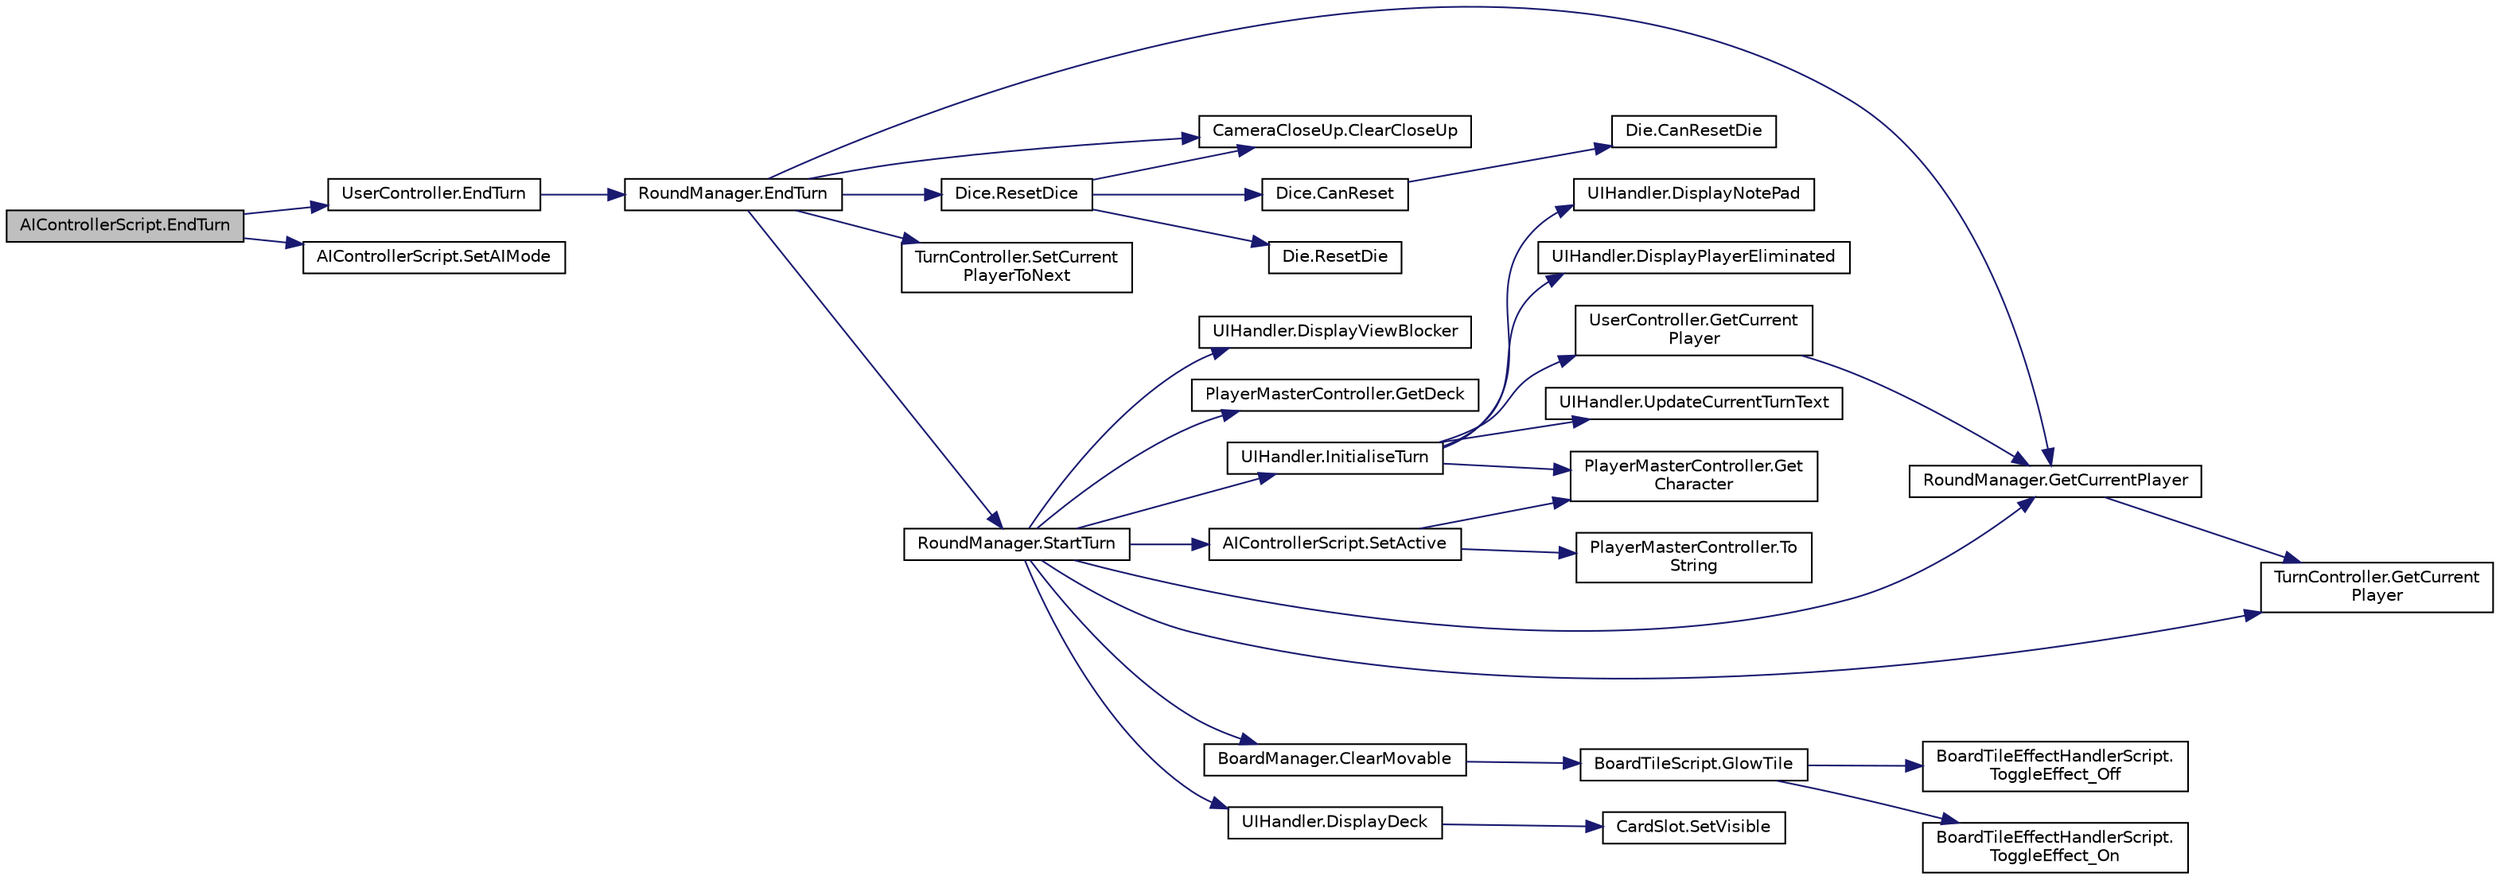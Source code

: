 digraph "AIControllerScript.EndTurn"
{
 // LATEX_PDF_SIZE
  edge [fontname="Helvetica",fontsize="10",labelfontname="Helvetica",labelfontsize="10"];
  node [fontname="Helvetica",fontsize="10",shape=record];
  rankdir="LR";
  Node1 [label="AIControllerScript.EndTurn",height=0.2,width=0.4,color="black", fillcolor="grey75", style="filled", fontcolor="black",tooltip="have AI to end turn"];
  Node1 -> Node2 [color="midnightblue",fontsize="10",style="solid",fontname="Helvetica"];
  Node2 [label="UserController.EndTurn",height=0.2,width=0.4,color="black", fillcolor="white", style="filled",URL="$class_user_controller.html#ab90611f541e20c125133d09b62407f41",tooltip=" "];
  Node2 -> Node3 [color="midnightblue",fontsize="10",style="solid",fontname="Helvetica"];
  Node3 [label="RoundManager.EndTurn",height=0.2,width=0.4,color="black", fillcolor="white", style="filled",URL="$class_round_manager.html#a29177f2e27c6c4af55dfa3c48d67cfb0",tooltip="Ending the turn. Returns the next player"];
  Node3 -> Node4 [color="midnightblue",fontsize="10",style="solid",fontname="Helvetica"];
  Node4 [label="CameraCloseUp.ClearCloseUp",height=0.2,width=0.4,color="black", fillcolor="white", style="filled",URL="$class_camera_close_up.html#ad31062bdf359a453fc85ebdd71fa1bae",tooltip=" "];
  Node3 -> Node5 [color="midnightblue",fontsize="10",style="solid",fontname="Helvetica"];
  Node5 [label="RoundManager.GetCurrentPlayer",height=0.2,width=0.4,color="black", fillcolor="white", style="filled",URL="$class_round_manager.html#aab3f49a5e05508a8e023a497e763c1c8",tooltip="Gets the player controller for the current player"];
  Node5 -> Node6 [color="midnightblue",fontsize="10",style="solid",fontname="Helvetica"];
  Node6 [label="TurnController.GetCurrent\lPlayer",height=0.2,width=0.4,color="black", fillcolor="white", style="filled",URL="$class_turn_controller.html#af16e42b7e61c5a999291327e2e556caa",tooltip=" "];
  Node3 -> Node7 [color="midnightblue",fontsize="10",style="solid",fontname="Helvetica"];
  Node7 [label="Dice.ResetDice",height=0.2,width=0.4,color="black", fillcolor="white", style="filled",URL="$class_dice.html#ade1dc529eeb31f31e668c595c5748e67",tooltip=" "];
  Node7 -> Node8 [color="midnightblue",fontsize="10",style="solid",fontname="Helvetica"];
  Node8 [label="Dice.CanReset",height=0.2,width=0.4,color="black", fillcolor="white", style="filled",URL="$class_dice.html#ace4c995eb73b784d1076fde140ce85af",tooltip=" "];
  Node8 -> Node9 [color="midnightblue",fontsize="10",style="solid",fontname="Helvetica"];
  Node9 [label="Die.CanResetDie",height=0.2,width=0.4,color="black", fillcolor="white", style="filled",URL="$class_die.html#a390d46459637fd249926cda472255d84",tooltip=" "];
  Node7 -> Node4 [color="midnightblue",fontsize="10",style="solid",fontname="Helvetica"];
  Node7 -> Node10 [color="midnightblue",fontsize="10",style="solid",fontname="Helvetica"];
  Node10 [label="Die.ResetDie",height=0.2,width=0.4,color="black", fillcolor="white", style="filled",URL="$class_die.html#abc11c3d2bf0c0fba1555093eb5a8469e",tooltip=" "];
  Node3 -> Node11 [color="midnightblue",fontsize="10",style="solid",fontname="Helvetica"];
  Node11 [label="TurnController.SetCurrent\lPlayerToNext",height=0.2,width=0.4,color="black", fillcolor="white", style="filled",URL="$class_turn_controller.html#ade13993ccd7681d71cec356829df0f18",tooltip=" "];
  Node3 -> Node12 [color="midnightblue",fontsize="10",style="solid",fontname="Helvetica"];
  Node12 [label="RoundManager.StartTurn",height=0.2,width=0.4,color="black", fillcolor="white", style="filled",URL="$class_round_manager.html#acf644ae21a6f9ebc2a476fc8603e18fc",tooltip="Method for starting the turn"];
  Node12 -> Node13 [color="midnightblue",fontsize="10",style="solid",fontname="Helvetica"];
  Node13 [label="BoardManager.ClearMovable",height=0.2,width=0.4,color="black", fillcolor="white", style="filled",URL="$class_board_manager.html#a653d38723d03f890d38a1b68a855c569",tooltip=" "];
  Node13 -> Node14 [color="midnightblue",fontsize="10",style="solid",fontname="Helvetica"];
  Node14 [label="BoardTileScript.GlowTile",height=0.2,width=0.4,color="black", fillcolor="white", style="filled",URL="$class_board_tile_script.html#a3ff1d3c491fe4d7e421a624ac0b5be6f",tooltip="setting the glow on the tile"];
  Node14 -> Node15 [color="midnightblue",fontsize="10",style="solid",fontname="Helvetica"];
  Node15 [label="BoardTileEffectHandlerScript.\lToggleEffect_Off",height=0.2,width=0.4,color="black", fillcolor="white", style="filled",URL="$class_board_tile_effect_handler_script.html#a93e813816ff40b3602de22f87a694766",tooltip="turn off the effect for when player can move to that tile"];
  Node14 -> Node16 [color="midnightblue",fontsize="10",style="solid",fontname="Helvetica"];
  Node16 [label="BoardTileEffectHandlerScript.\lToggleEffect_On",height=0.2,width=0.4,color="black", fillcolor="white", style="filled",URL="$class_board_tile_effect_handler_script.html#a7bf5b2a819cb44463464d5c951bf3143",tooltip="turn on the effect for when player can move to that tile"];
  Node12 -> Node17 [color="midnightblue",fontsize="10",style="solid",fontname="Helvetica"];
  Node17 [label="UIHandler.DisplayDeck",height=0.2,width=0.4,color="black", fillcolor="white", style="filled",URL="$class_u_i_handler.html#affac6b69bae9622fe2d5ef41990456aa",tooltip="Display the list of cards"];
  Node17 -> Node18 [color="midnightblue",fontsize="10",style="solid",fontname="Helvetica"];
  Node18 [label="CardSlot.SetVisible",height=0.2,width=0.4,color="black", fillcolor="white", style="filled",URL="$class_card_slot.html#af678d8249e4d52bb791b47d4ed75e7f3",tooltip=" "];
  Node12 -> Node19 [color="midnightblue",fontsize="10",style="solid",fontname="Helvetica"];
  Node19 [label="UIHandler.DisplayViewBlocker",height=0.2,width=0.4,color="black", fillcolor="white", style="filled",URL="$class_u_i_handler.html#abe1710aca2abe4dbb489f0c49a3af879",tooltip="To display the View Blocker can include the name of the player that needs it's attention"];
  Node12 -> Node5 [color="midnightblue",fontsize="10",style="solid",fontname="Helvetica"];
  Node12 -> Node6 [color="midnightblue",fontsize="10",style="solid",fontname="Helvetica"];
  Node12 -> Node20 [color="midnightblue",fontsize="10",style="solid",fontname="Helvetica"];
  Node20 [label="PlayerMasterController.GetDeck",height=0.2,width=0.4,color="black", fillcolor="white", style="filled",URL="$class_player_master_controller.html#a0a7dd34344c455ef5a0d84c2f7c4a4d6",tooltip=" "];
  Node12 -> Node21 [color="midnightblue",fontsize="10",style="solid",fontname="Helvetica"];
  Node21 [label="UIHandler.InitialiseTurn",height=0.2,width=0.4,color="black", fillcolor="white", style="filled",URL="$class_u_i_handler.html#ac072319b13f11e5ac215a0ed6ab11aa9",tooltip=" "];
  Node21 -> Node22 [color="midnightblue",fontsize="10",style="solid",fontname="Helvetica"];
  Node22 [label="UIHandler.DisplayNotePad",height=0.2,width=0.4,color="black", fillcolor="white", style="filled",URL="$class_u_i_handler.html#abe1c78d110b0a4374daed98df71fcff1",tooltip=" "];
  Node21 -> Node23 [color="midnightblue",fontsize="10",style="solid",fontname="Helvetica"];
  Node23 [label="UIHandler.DisplayPlayerEliminated",height=0.2,width=0.4,color="black", fillcolor="white", style="filled",URL="$class_u_i_handler.html#a2db6b92acd51a72b431b3eacb3884ddd",tooltip=" "];
  Node21 -> Node24 [color="midnightblue",fontsize="10",style="solid",fontname="Helvetica"];
  Node24 [label="PlayerMasterController.Get\lCharacter",height=0.2,width=0.4,color="black", fillcolor="white", style="filled",URL="$class_player_master_controller.html#a12c91851433777ae557a71d9f9a855f0",tooltip=" "];
  Node21 -> Node25 [color="midnightblue",fontsize="10",style="solid",fontname="Helvetica"];
  Node25 [label="UserController.GetCurrent\lPlayer",height=0.2,width=0.4,color="black", fillcolor="white", style="filled",URL="$class_user_controller.html#a587c55687141d18f375e0504ea4649fa",tooltip="Gets the player controller for the current player"];
  Node25 -> Node5 [color="midnightblue",fontsize="10",style="solid",fontname="Helvetica"];
  Node21 -> Node26 [color="midnightblue",fontsize="10",style="solid",fontname="Helvetica"];
  Node26 [label="UIHandler.UpdateCurrentTurnText",height=0.2,width=0.4,color="black", fillcolor="white", style="filled",URL="$class_u_i_handler.html#a33d33813339ed163ad4ab8708226f911",tooltip=" "];
  Node12 -> Node27 [color="midnightblue",fontsize="10",style="solid",fontname="Helvetica"];
  Node27 [label="AIControllerScript.SetActive",height=0.2,width=0.4,color="black", fillcolor="white", style="filled",URL="$class_a_i_controller_script.html#a606c498cbb805d816c1b06f94631a960",tooltip="to activate the AI or not set which player the AI is controlling"];
  Node27 -> Node24 [color="midnightblue",fontsize="10",style="solid",fontname="Helvetica"];
  Node27 -> Node28 [color="midnightblue",fontsize="10",style="solid",fontname="Helvetica"];
  Node28 [label="PlayerMasterController.To\lString",height=0.2,width=0.4,color="black", fillcolor="white", style="filled",URL="$class_player_master_controller.html#a59a900c17a29aece6fab552e723e22a6",tooltip=" "];
  Node1 -> Node29 [color="midnightblue",fontsize="10",style="solid",fontname="Helvetica"];
  Node29 [label="AIControllerScript.SetAIMode",height=0.2,width=0.4,color="black", fillcolor="white", style="filled",URL="$class_a_i_controller_script.html#aaee909cd0f0ffdedd8d8425607d7ccb5",tooltip="to set the AI's mode"];
}
